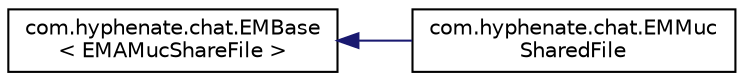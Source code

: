 digraph "类继承关系图"
{
  edge [fontname="Helvetica",fontsize="10",labelfontname="Helvetica",labelfontsize="10"];
  node [fontname="Helvetica",fontsize="10",shape=record];
  rankdir="LR";
  Node1 [label="com.hyphenate.chat.EMBase\l\< EMAMucShareFile \>",height=0.2,width=0.4,color="black", fillcolor="white", style="filled",URL="$classcom_1_1hyphenate_1_1chat_1_1EMBase.html"];
  Node1 -> Node2 [dir="back",color="midnightblue",fontsize="10",style="solid",fontname="Helvetica"];
  Node2 [label="com.hyphenate.chat.EMMuc\lSharedFile",height=0.2,width=0.4,color="black", fillcolor="white", style="filled",URL="$classcom_1_1hyphenate_1_1chat_1_1EMMucSharedFile.html"];
}

